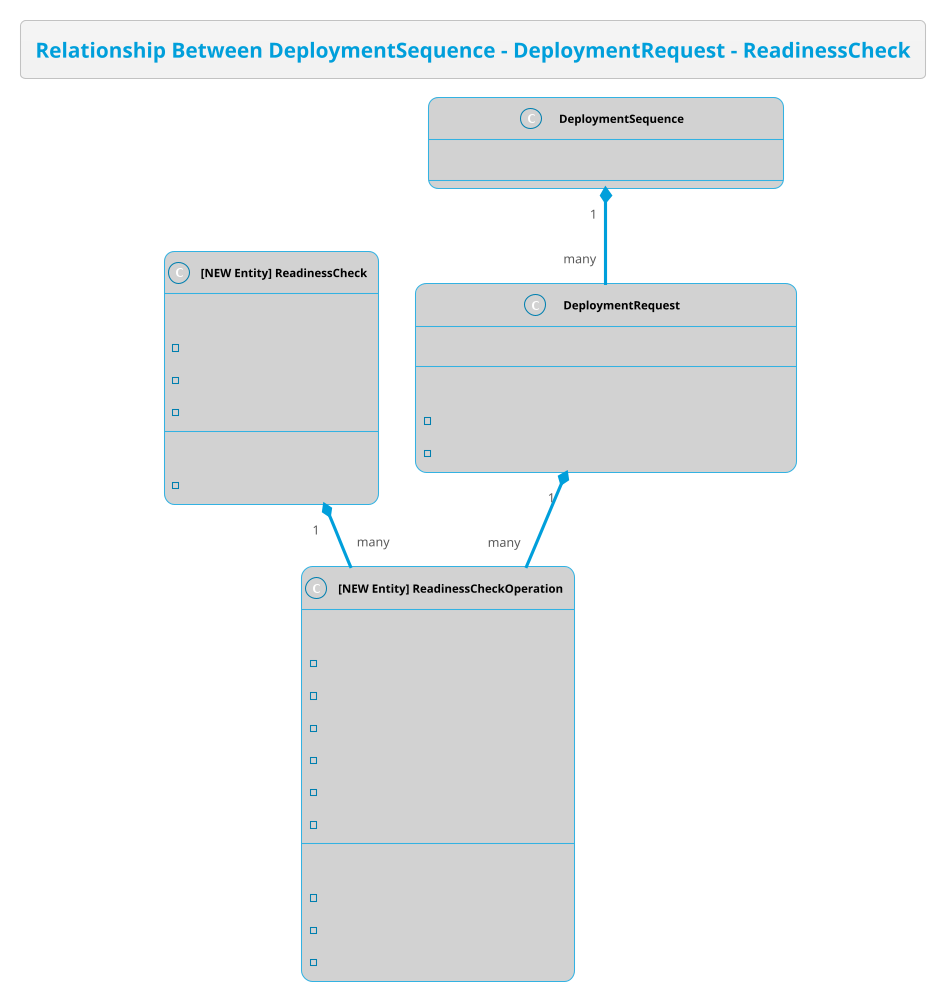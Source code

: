 @startuml
!theme bluegray
skinparam FooterFontColor black
skinparam DatabaseFontColor #007faf
skinparam ClassFontColor black
skinparam ClassBackgroundColor #d2d2d2


title Relationship Between DeploymentSequence - DeploymentRequest - ReadinessCheck

class "<b>DeploymentSequence" as DS {
    current DB: shopee_deployplatform_db.deployment_seq_tab
}
class "<b>DeploymentRequest" as DR {
    current DB : shopee_deployplatform_db.deployment_request_tab
   ---
    NEW Function Requirements:
    - Initialise PreReleaseEvents
    - GET PreReleaseEvents
}

class "<b>[NEW Entity] ReadinessCheck" as Readiness {
    Attributes:
    - readiness_check_id
    - display_name
    - default_pics
    ---
    NEW Function Requirements:
    - Update ReadinessCheck
}

class "<b>[NEW Entity] ReadinessCheckOperation" as ReadinessOps {
    Attributes:
    - readiness_check_id
    - deployment_request_id
    - display_name
    - default_pics
    - toggle_timestamp
    - toggle_author
    ---
    NEW Function Requirements:
    - GET ReadinessCheckOps
    - Toggle ReadinessCheckOps
    - Update ReadinessCheckOps
}

DS "1" *-- "many" DR 
DR "1" *-- "many" ReadinessOps
ReadinessOps "many" -up-* "1" Readiness

@enduml
